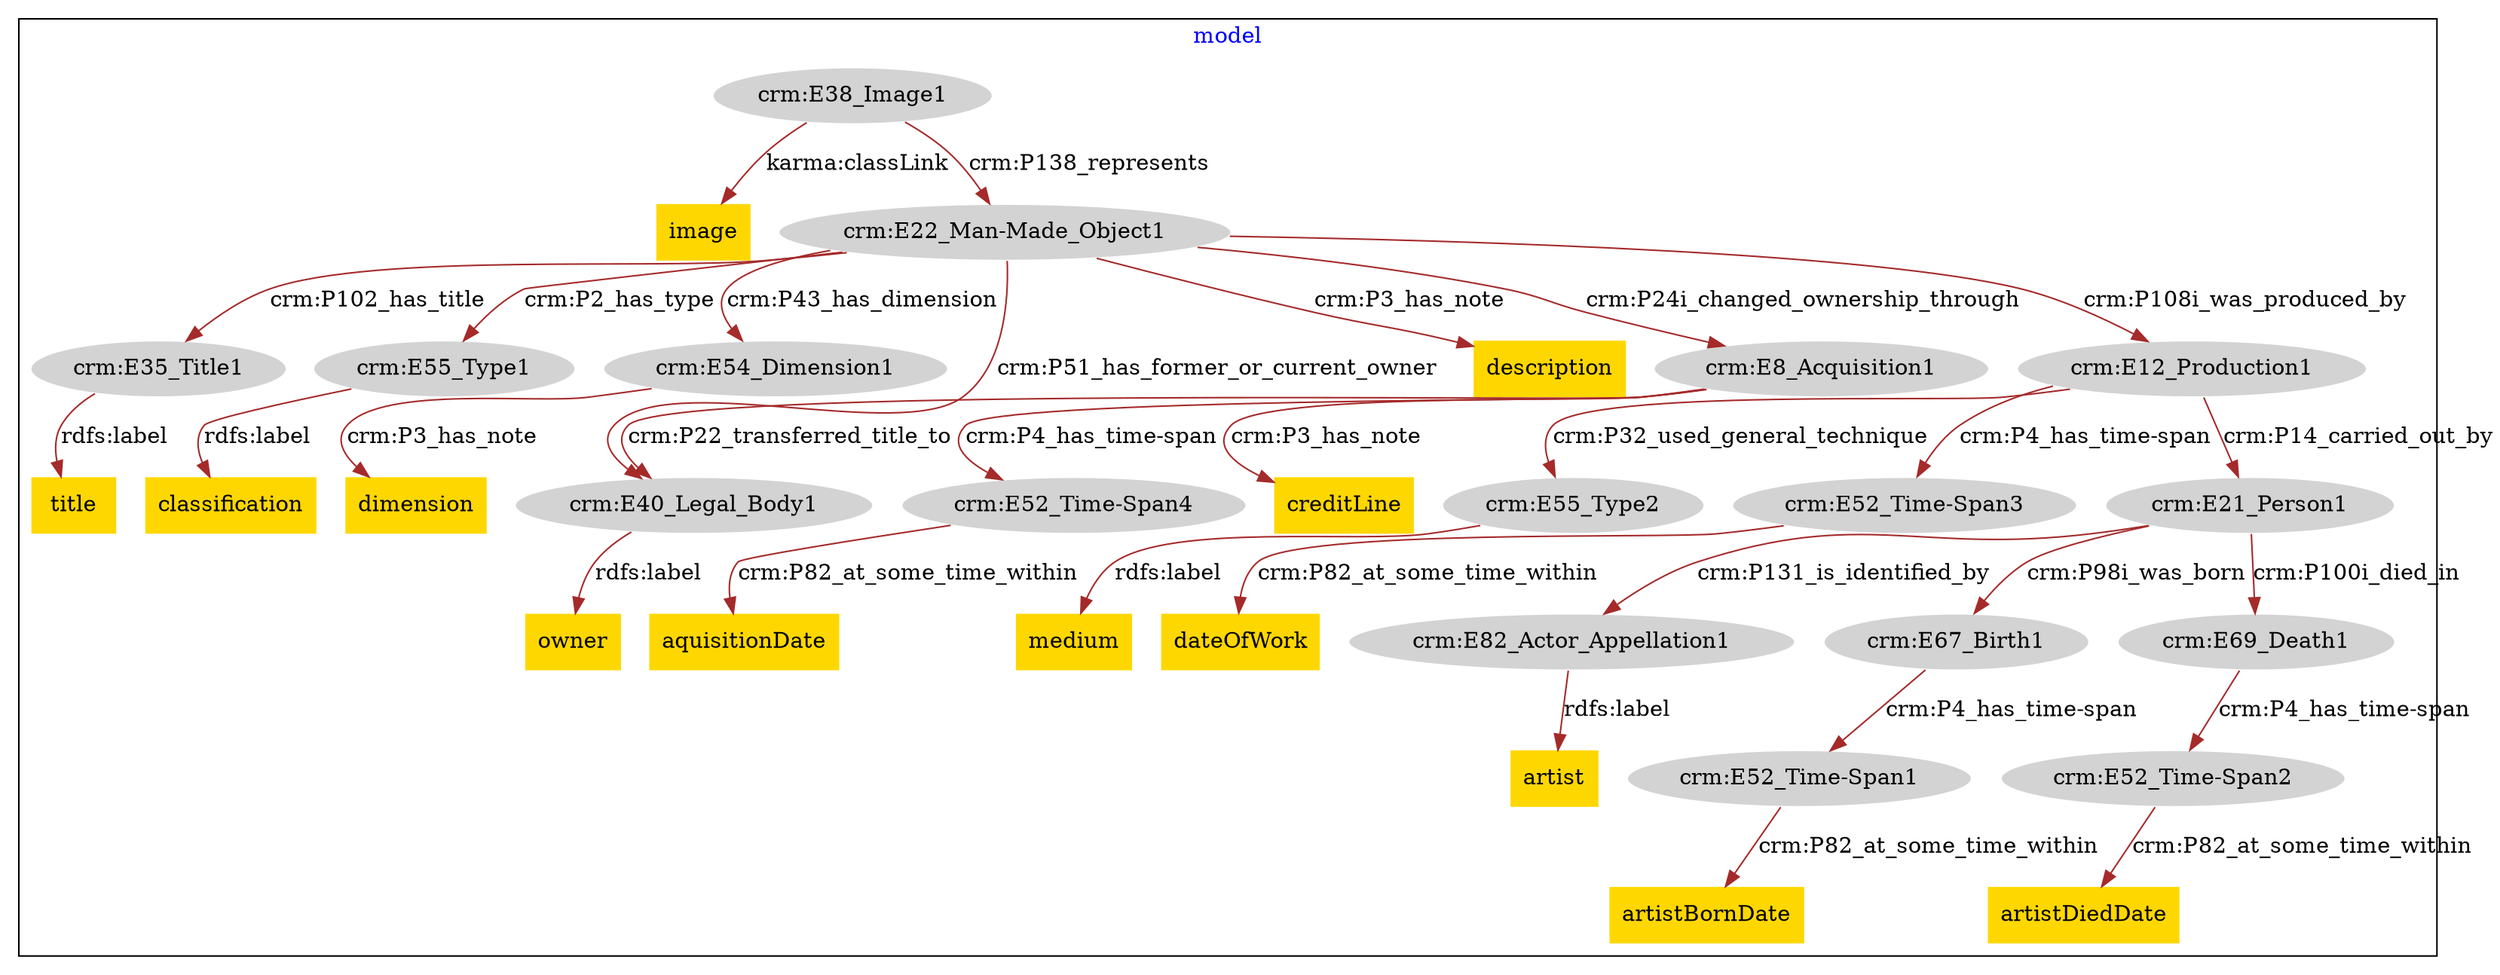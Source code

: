 digraph n0 {
fontcolor="blue"
remincross="true"
subgraph cluster {
label="model"
"crm:E35_Title1"[style="filled",color="white",fillcolor="lightgray",label="crm:E35_Title1"];
"title"[shape="plaintext",style="filled",fillcolor="gold",label="title"];
"crm:E55_Type1"[style="filled",color="white",fillcolor="lightgray",label="crm:E55_Type1"];
"classification"[shape="plaintext",style="filled",fillcolor="gold",label="classification"];
"crm:E55_Type2"[style="filled",color="white",fillcolor="lightgray",label="crm:E55_Type2"];
"medium"[shape="plaintext",style="filled",fillcolor="gold",label="medium"];
"crm:E54_Dimension1"[style="filled",color="white",fillcolor="lightgray",label="crm:E54_Dimension1"];
"dimension"[shape="plaintext",style="filled",fillcolor="gold",label="dimension"];
"crm:E40_Legal_Body1"[style="filled",color="white",fillcolor="lightgray",label="crm:E40_Legal_Body1"];
"owner"[shape="plaintext",style="filled",fillcolor="gold",label="owner"];
"crm:E52_Time-Span4"[style="filled",color="white",fillcolor="lightgray",label="crm:E52_Time-Span4"];
"aquisitionDate"[shape="plaintext",style="filled",fillcolor="gold",label="aquisitionDate"];
"crm:E38_Image1"[style="filled",color="white",fillcolor="lightgray",label="crm:E38_Image1"];
"image"[shape="plaintext",style="filled",fillcolor="gold",label="image"];
"crm:E22_Man-Made_Object1"[style="filled",color="white",fillcolor="lightgray",label="crm:E22_Man-Made_Object1"];
"description"[shape="plaintext",style="filled",fillcolor="gold",label="description"];
"crm:E52_Time-Span3"[style="filled",color="white",fillcolor="lightgray",label="crm:E52_Time-Span3"];
"dateOfWork"[shape="plaintext",style="filled",fillcolor="gold",label="dateOfWork"];
"crm:E8_Acquisition1"[style="filled",color="white",fillcolor="lightgray",label="crm:E8_Acquisition1"];
"creditLine"[shape="plaintext",style="filled",fillcolor="gold",label="creditLine"];
"crm:E82_Actor_Appellation1"[style="filled",color="white",fillcolor="lightgray",label="crm:E82_Actor_Appellation1"];
"artist"[shape="plaintext",style="filled",fillcolor="gold",label="artist"];
"crm:E52_Time-Span1"[style="filled",color="white",fillcolor="lightgray",label="crm:E52_Time-Span1"];
"artistBornDate"[shape="plaintext",style="filled",fillcolor="gold",label="artistBornDate"];
"crm:E52_Time-Span2"[style="filled",color="white",fillcolor="lightgray",label="crm:E52_Time-Span2"];
"artistDiedDate"[shape="plaintext",style="filled",fillcolor="gold",label="artistDiedDate"];
"crm:E12_Production1"[style="filled",color="white",fillcolor="lightgray",label="crm:E12_Production1"];
"crm:E21_Person1"[style="filled",color="white",fillcolor="lightgray",label="crm:E21_Person1"];
"crm:E67_Birth1"[style="filled",color="white",fillcolor="lightgray",label="crm:E67_Birth1"];
"crm:E69_Death1"[style="filled",color="white",fillcolor="lightgray",label="crm:E69_Death1"];
}
"crm:E35_Title1" -> "title"[color="brown",fontcolor="black",label="rdfs:label"];
"crm:E55_Type1" -> "classification"[color="brown",fontcolor="black",label="rdfs:label"];
"crm:E55_Type2" -> "medium"[color="brown",fontcolor="black",label="rdfs:label"];
"crm:E54_Dimension1" -> "dimension"[color="brown",fontcolor="black",label="crm:P3_has_note"];
"crm:E40_Legal_Body1" -> "owner"[color="brown",fontcolor="black",label="rdfs:label"];
"crm:E52_Time-Span4" -> "aquisitionDate"[color="brown",fontcolor="black",label="crm:P82_at_some_time_within"];
"crm:E38_Image1" -> "image"[color="brown",fontcolor="black",label="karma:classLink"];
"crm:E22_Man-Made_Object1" -> "description"[color="brown",fontcolor="black",label="crm:P3_has_note"];
"crm:E52_Time-Span3" -> "dateOfWork"[color="brown",fontcolor="black",label="crm:P82_at_some_time_within"];
"crm:E8_Acquisition1" -> "creditLine"[color="brown",fontcolor="black",label="crm:P3_has_note"];
"crm:E82_Actor_Appellation1" -> "artist"[color="brown",fontcolor="black",label="rdfs:label"];
"crm:E52_Time-Span1" -> "artistBornDate"[color="brown",fontcolor="black",label="crm:P82_at_some_time_within"];
"crm:E52_Time-Span2" -> "artistDiedDate"[color="brown",fontcolor="black",label="crm:P82_at_some_time_within"];
"crm:E38_Image1" -> "crm:E22_Man-Made_Object1"[color="brown",fontcolor="black",label="crm:P138_represents"];
"crm:E22_Man-Made_Object1" -> "crm:E12_Production1"[color="brown",fontcolor="black",label="crm:P108i_was_produced_by"];
"crm:E22_Man-Made_Object1" -> "crm:E35_Title1"[color="brown",fontcolor="black",label="crm:P102_has_title"];
"crm:E22_Man-Made_Object1" -> "crm:E55_Type1"[color="brown",fontcolor="black",label="crm:P2_has_type"];
"crm:E22_Man-Made_Object1" -> "crm:E8_Acquisition1"[color="brown",fontcolor="black",label="crm:P24i_changed_ownership_through"];
"crm:E22_Man-Made_Object1" -> "crm:E54_Dimension1"[color="brown",fontcolor="black",label="crm:P43_has_dimension"];
"crm:E22_Man-Made_Object1" -> "crm:E40_Legal_Body1"[color="brown",fontcolor="black",label="crm:P51_has_former_or_current_owner"];
"crm:E12_Production1" -> "crm:E21_Person1"[color="brown",fontcolor="black",label="crm:P14_carried_out_by"];
"crm:E12_Production1" -> "crm:E55_Type2"[color="brown",fontcolor="black",label="crm:P32_used_general_technique"];
"crm:E12_Production1" -> "crm:E52_Time-Span3"[color="brown",fontcolor="black",label="crm:P4_has_time-span"];
"crm:E8_Acquisition1" -> "crm:E40_Legal_Body1"[color="brown",fontcolor="black",label="crm:P22_transferred_title_to"];
"crm:E8_Acquisition1" -> "crm:E52_Time-Span4"[color="brown",fontcolor="black",label="crm:P4_has_time-span"];
"crm:E21_Person1" -> "crm:E67_Birth1"[color="brown",fontcolor="black",label="crm:P98i_was_born"];
"crm:E21_Person1" -> "crm:E69_Death1"[color="brown",fontcolor="black",label="crm:P100i_died_in"];
"crm:E21_Person1" -> "crm:E82_Actor_Appellation1"[color="brown",fontcolor="black",label="crm:P131_is_identified_by"];
"crm:E67_Birth1" -> "crm:E52_Time-Span1"[color="brown",fontcolor="black",label="crm:P4_has_time-span"];
"crm:E69_Death1" -> "crm:E52_Time-Span2"[color="brown",fontcolor="black",label="crm:P4_has_time-span"];
}
